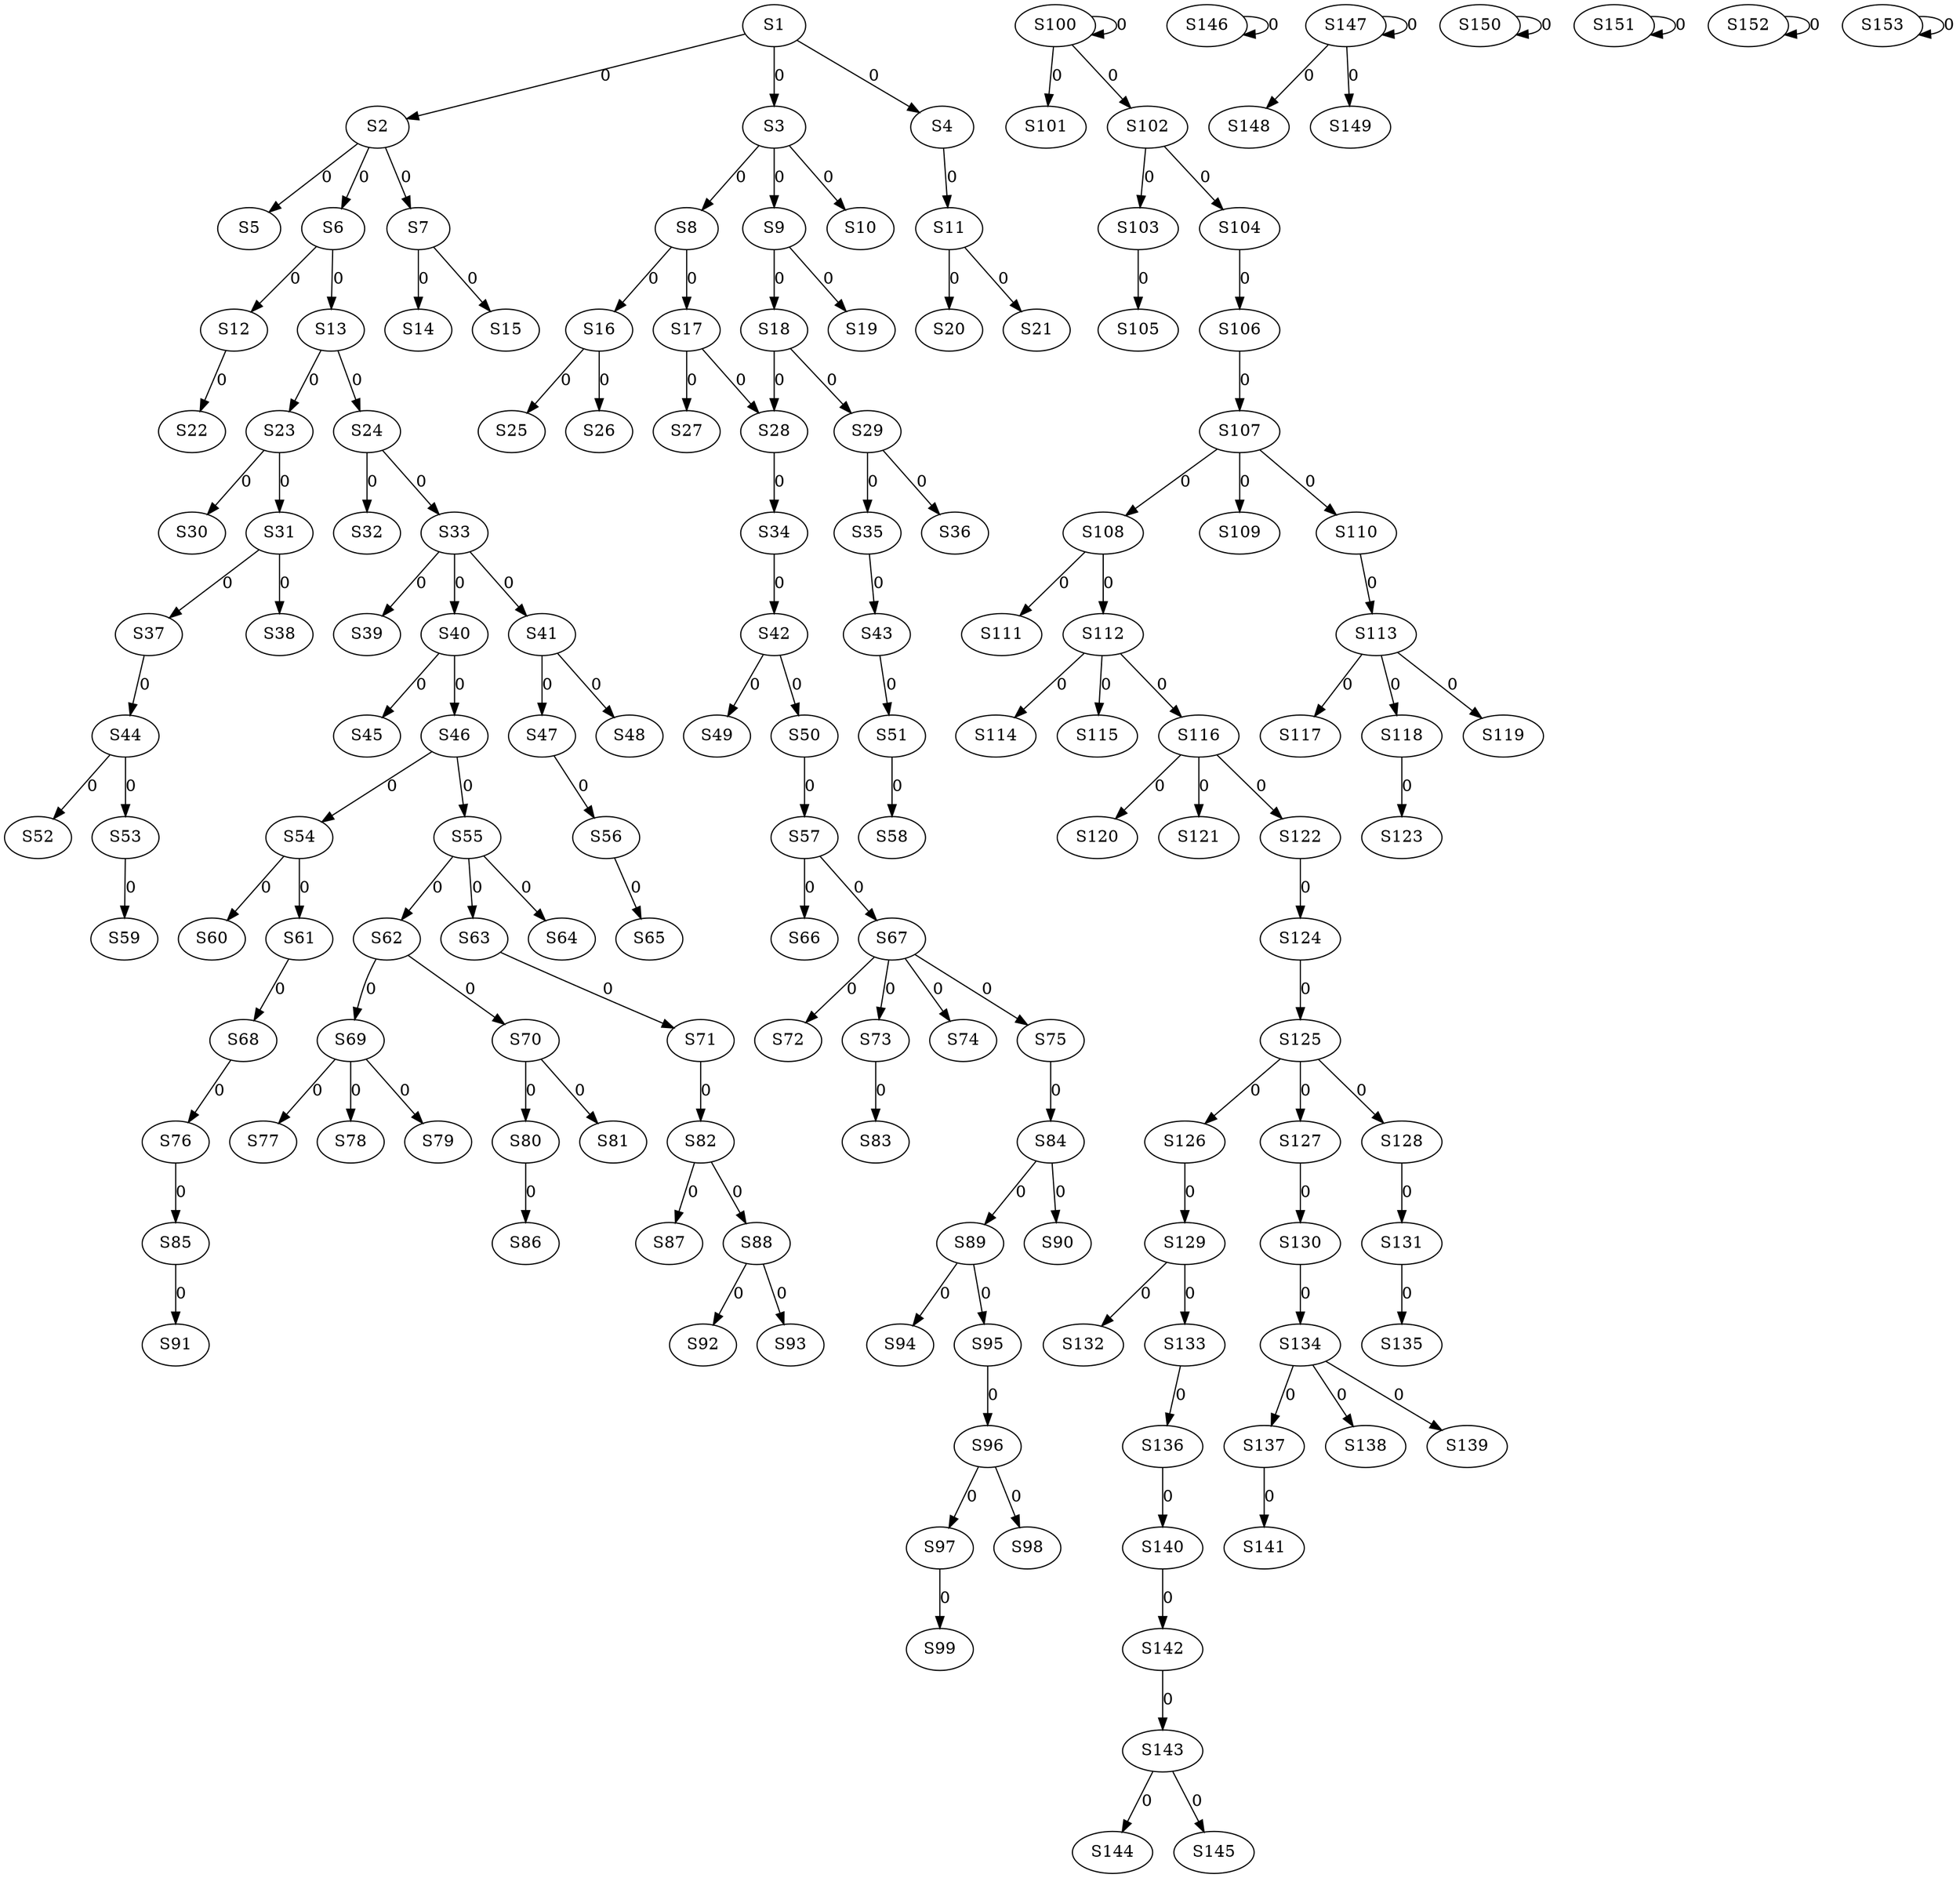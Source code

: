 strict digraph {
	S1 -> S2 [ label = 0 ];
	S1 -> S3 [ label = 0 ];
	S1 -> S4 [ label = 0 ];
	S2 -> S5 [ label = 0 ];
	S2 -> S6 [ label = 0 ];
	S2 -> S7 [ label = 0 ];
	S3 -> S8 [ label = 0 ];
	S3 -> S9 [ label = 0 ];
	S3 -> S10 [ label = 0 ];
	S4 -> S11 [ label = 0 ];
	S6 -> S12 [ label = 0 ];
	S6 -> S13 [ label = 0 ];
	S7 -> S14 [ label = 0 ];
	S7 -> S15 [ label = 0 ];
	S8 -> S16 [ label = 0 ];
	S8 -> S17 [ label = 0 ];
	S9 -> S18 [ label = 0 ];
	S9 -> S19 [ label = 0 ];
	S11 -> S20 [ label = 0 ];
	S11 -> S21 [ label = 0 ];
	S12 -> S22 [ label = 0 ];
	S13 -> S23 [ label = 0 ];
	S13 -> S24 [ label = 0 ];
	S16 -> S25 [ label = 0 ];
	S16 -> S26 [ label = 0 ];
	S17 -> S27 [ label = 0 ];
	S17 -> S28 [ label = 0 ];
	S18 -> S29 [ label = 0 ];
	S23 -> S30 [ label = 0 ];
	S23 -> S31 [ label = 0 ];
	S24 -> S32 [ label = 0 ];
	S24 -> S33 [ label = 0 ];
	S28 -> S34 [ label = 0 ];
	S29 -> S35 [ label = 0 ];
	S29 -> S36 [ label = 0 ];
	S31 -> S37 [ label = 0 ];
	S31 -> S38 [ label = 0 ];
	S33 -> S39 [ label = 0 ];
	S33 -> S40 [ label = 0 ];
	S33 -> S41 [ label = 0 ];
	S34 -> S42 [ label = 0 ];
	S35 -> S43 [ label = 0 ];
	S37 -> S44 [ label = 0 ];
	S40 -> S45 [ label = 0 ];
	S40 -> S46 [ label = 0 ];
	S41 -> S47 [ label = 0 ];
	S41 -> S48 [ label = 0 ];
	S42 -> S49 [ label = 0 ];
	S42 -> S50 [ label = 0 ];
	S43 -> S51 [ label = 0 ];
	S44 -> S52 [ label = 0 ];
	S44 -> S53 [ label = 0 ];
	S46 -> S54 [ label = 0 ];
	S46 -> S55 [ label = 0 ];
	S47 -> S56 [ label = 0 ];
	S50 -> S57 [ label = 0 ];
	S51 -> S58 [ label = 0 ];
	S53 -> S59 [ label = 0 ];
	S54 -> S60 [ label = 0 ];
	S54 -> S61 [ label = 0 ];
	S55 -> S62 [ label = 0 ];
	S55 -> S63 [ label = 0 ];
	S55 -> S64 [ label = 0 ];
	S56 -> S65 [ label = 0 ];
	S57 -> S66 [ label = 0 ];
	S57 -> S67 [ label = 0 ];
	S61 -> S68 [ label = 0 ];
	S62 -> S69 [ label = 0 ];
	S62 -> S70 [ label = 0 ];
	S63 -> S71 [ label = 0 ];
	S67 -> S72 [ label = 0 ];
	S67 -> S73 [ label = 0 ];
	S67 -> S74 [ label = 0 ];
	S67 -> S75 [ label = 0 ];
	S68 -> S76 [ label = 0 ];
	S69 -> S77 [ label = 0 ];
	S69 -> S78 [ label = 0 ];
	S69 -> S79 [ label = 0 ];
	S70 -> S80 [ label = 0 ];
	S70 -> S81 [ label = 0 ];
	S71 -> S82 [ label = 0 ];
	S73 -> S83 [ label = 0 ];
	S75 -> S84 [ label = 0 ];
	S76 -> S85 [ label = 0 ];
	S80 -> S86 [ label = 0 ];
	S82 -> S87 [ label = 0 ];
	S82 -> S88 [ label = 0 ];
	S84 -> S89 [ label = 0 ];
	S84 -> S90 [ label = 0 ];
	S85 -> S91 [ label = 0 ];
	S88 -> S92 [ label = 0 ];
	S88 -> S93 [ label = 0 ];
	S89 -> S94 [ label = 0 ];
	S89 -> S95 [ label = 0 ];
	S95 -> S96 [ label = 0 ];
	S96 -> S97 [ label = 0 ];
	S96 -> S98 [ label = 0 ];
	S97 -> S99 [ label = 0 ];
	S100 -> S100 [ label = 0 ];
	S100 -> S101 [ label = 0 ];
	S100 -> S102 [ label = 0 ];
	S102 -> S103 [ label = 0 ];
	S102 -> S104 [ label = 0 ];
	S103 -> S105 [ label = 0 ];
	S104 -> S106 [ label = 0 ];
	S106 -> S107 [ label = 0 ];
	S107 -> S108 [ label = 0 ];
	S107 -> S109 [ label = 0 ];
	S107 -> S110 [ label = 0 ];
	S108 -> S111 [ label = 0 ];
	S108 -> S112 [ label = 0 ];
	S110 -> S113 [ label = 0 ];
	S112 -> S114 [ label = 0 ];
	S112 -> S115 [ label = 0 ];
	S112 -> S116 [ label = 0 ];
	S113 -> S117 [ label = 0 ];
	S113 -> S118 [ label = 0 ];
	S113 -> S119 [ label = 0 ];
	S116 -> S120 [ label = 0 ];
	S116 -> S121 [ label = 0 ];
	S116 -> S122 [ label = 0 ];
	S118 -> S123 [ label = 0 ];
	S122 -> S124 [ label = 0 ];
	S124 -> S125 [ label = 0 ];
	S125 -> S126 [ label = 0 ];
	S125 -> S127 [ label = 0 ];
	S125 -> S128 [ label = 0 ];
	S126 -> S129 [ label = 0 ];
	S127 -> S130 [ label = 0 ];
	S128 -> S131 [ label = 0 ];
	S129 -> S132 [ label = 0 ];
	S129 -> S133 [ label = 0 ];
	S130 -> S134 [ label = 0 ];
	S131 -> S135 [ label = 0 ];
	S133 -> S136 [ label = 0 ];
	S134 -> S137 [ label = 0 ];
	S134 -> S138 [ label = 0 ];
	S134 -> S139 [ label = 0 ];
	S136 -> S140 [ label = 0 ];
	S137 -> S141 [ label = 0 ];
	S140 -> S142 [ label = 0 ];
	S142 -> S143 [ label = 0 ];
	S143 -> S144 [ label = 0 ];
	S143 -> S145 [ label = 0 ];
	S146 -> S146 [ label = 0 ];
	S147 -> S147 [ label = 0 ];
	S147 -> S148 [ label = 0 ];
	S147 -> S149 [ label = 0 ];
	S150 -> S150 [ label = 0 ];
	S151 -> S151 [ label = 0 ];
	S152 -> S152 [ label = 0 ];
	S153 -> S153 [ label = 0 ];
	S18 -> S28 [ label = 0 ];
}